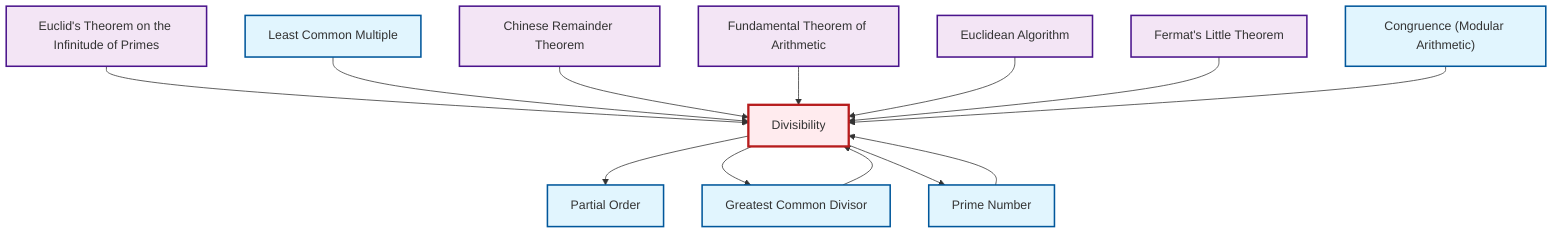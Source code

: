 graph TD
    classDef definition fill:#e1f5fe,stroke:#01579b,stroke-width:2px
    classDef theorem fill:#f3e5f5,stroke:#4a148c,stroke-width:2px
    classDef axiom fill:#fff3e0,stroke:#e65100,stroke-width:2px
    classDef example fill:#e8f5e9,stroke:#1b5e20,stroke-width:2px
    classDef current fill:#ffebee,stroke:#b71c1c,stroke-width:3px
    def-divisibility["Divisibility"]:::definition
    thm-fundamental-arithmetic["Fundamental Theorem of Arithmetic"]:::theorem
    thm-euclidean-algorithm["Euclidean Algorithm"]:::theorem
    thm-fermat-little["Fermat's Little Theorem"]:::theorem
    thm-chinese-remainder["Chinese Remainder Theorem"]:::theorem
    def-partial-order["Partial Order"]:::definition
    def-lcm["Least Common Multiple"]:::definition
    thm-euclid-infinitude-primes["Euclid's Theorem on the Infinitude of Primes"]:::theorem
    def-gcd["Greatest Common Divisor"]:::definition
    def-congruence["Congruence (Modular Arithmetic)"]:::definition
    def-prime["Prime Number"]:::definition
    def-gcd --> def-divisibility
    def-divisibility --> def-partial-order
    def-divisibility --> def-gcd
    thm-euclid-infinitude-primes --> def-divisibility
    def-lcm --> def-divisibility
    thm-chinese-remainder --> def-divisibility
    thm-fundamental-arithmetic --> def-divisibility
    thm-euclidean-algorithm --> def-divisibility
    def-divisibility --> def-prime
    def-prime --> def-divisibility
    thm-fermat-little --> def-divisibility
    def-congruence --> def-divisibility
    class def-divisibility current